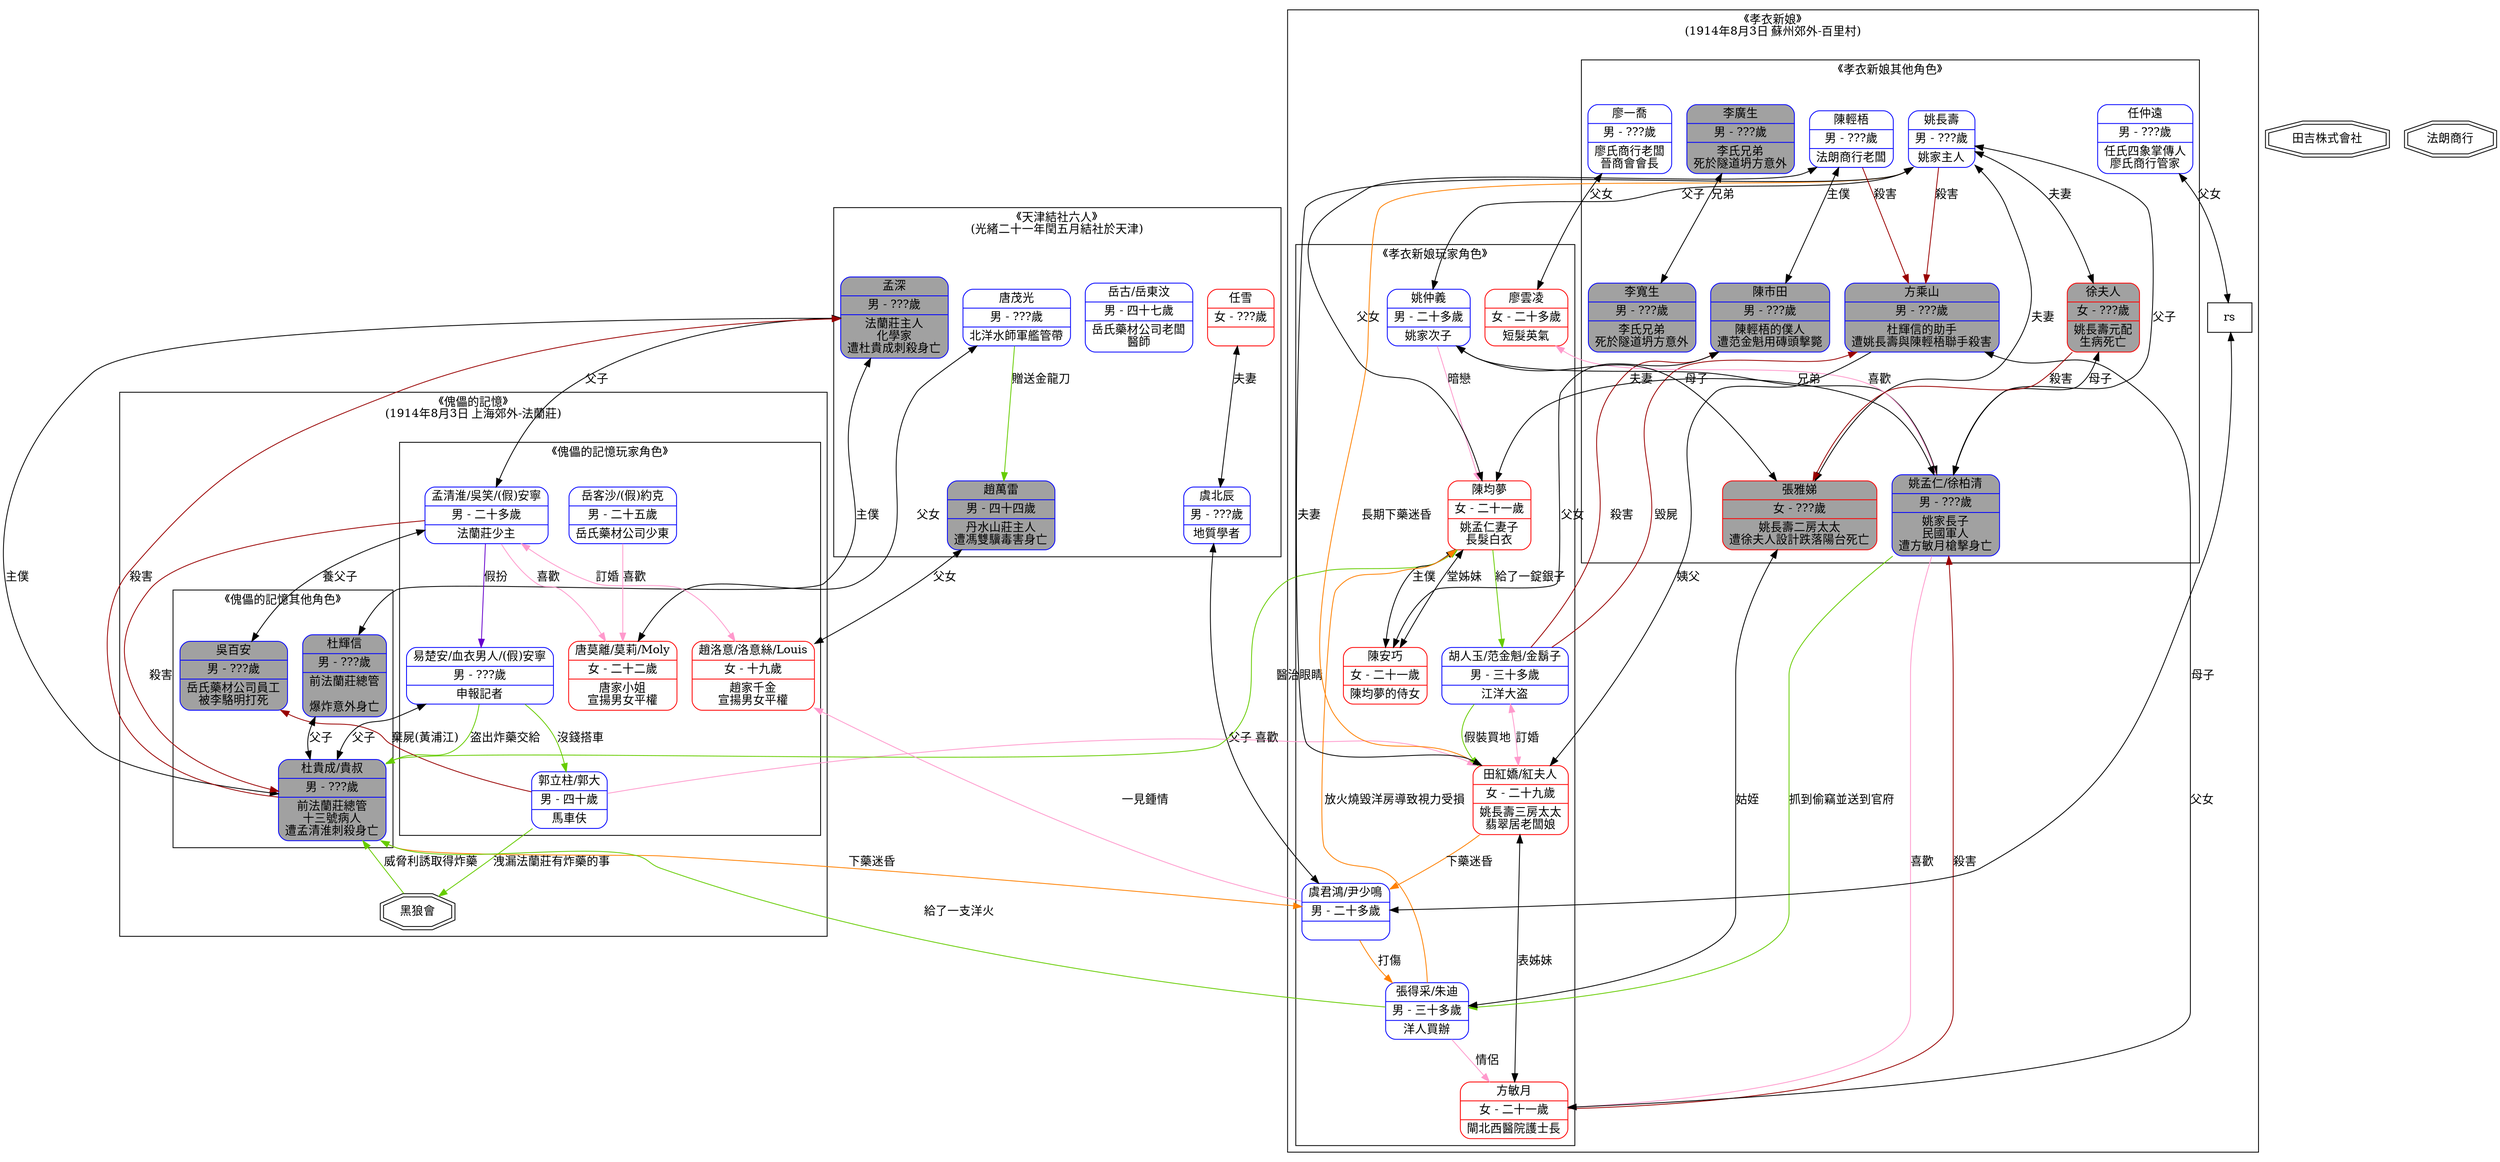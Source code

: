 digraph hmjq{
    //劇情題到的組織
    node [shape=doubleoctagon]
    hlh [label="黑狼會"]
    tjs [label="田吉株式會社"]
    flsh [label="法朗商行"]
    node [shape=record]
    subgraph cluster_天津結社 {
        graph [label="《天津結社六人》\n(光緒二十一年閏五月結社於天津)"]
        //定義人物
        zwl [label="{趙萬雷|男 - 四十四歲 | 丹水山莊主人\n遭馮雙驥毒害身亡}",color = "#0000ff", style="filled,rounded",fillcolor="#a1a1a1"];
        ms [label="{孟深|男 - ???歲 | 法蘭莊主人\n化學家\n遭杜貴成刺殺身亡}",color = "#0000ff", style="filled,rounded",fillcolor="#a1a1a1"];
        yg [label="{岳古/岳東汶|男 - 四十七歲 | 岳氏藥材公司老闆\n醫師}",color = "#0000ff",style="rounded"];
        tmg [label="{唐茂光|男 - ???歲 | 北洋水師軍艦管帶}",color = "#0000ff",style="rounded"];
        ybc [label="{虞北辰|男 - ???歲 | 地質學者}",color = "#0000ff",style="rounded"];
        rx [label="{任雪|女 - ???歲 | }",color = "#ff0000",style="rounded"];
        //定義關係
        rx -> ybc [label="夫妻", dir = both]
        tmg -> zwl [label = "贈送金龍刀",color = "#66cc00"]
      }
    subgraph cluster_傀儡的記憶{
        graph [label="《傀儡的記憶》\n(1914年8月3日 上海郊外-法蘭莊)"]
        //玩家操控角色
        subgraph cluster_傀儡的記憶玩家角色 {
            graph [label="《傀儡的記憶玩家角色》"]
            mqh [label="{孟清淮/吳笑/(假)安寧|男 - 二十多歲 | 法蘭莊少主}",color = "#0000ff", style="rounded"];
            yca [label="{易楚安/血衣男人/(假)安寧|男 - ???歲 | 申報記者}",color = "#0000ff", style="rounded"];
            yks [label="{岳客沙/(假)約克|男 - 二十五歲 | 岳氏藥材公司少東}",color = "#0000ff", style="rounded"];
            glz [label="{郭立柱/郭大|男 - 四十歲 | 馬車伕}",color = "#0000ff", style="rounded"];
            zly [label="{趙洛意/洛意絲/Louis|女 - 十九歲 |趙家千金\n宣揚男女平權 }",color = "#ff0000",style="rounded"];
            tml [label="{唐莫離/莫莉/Moly|女 - 二十二歲 |唐家小姐\n宣揚男女平權 }",color = "#ff0000",style="rounded"];
          }
        //其他角色
        subgraph cluster_傀儡的記憶其他角色 {
            graph [label="《傀儡的記憶其他角色》"]
            wba [label="{吳百安|男 - ???歲 | 岳氏藥材公司員工\n被李駱明打死}",color = "#0000ff", style="filled,rounded",fillcolor="#a1a1a1"];
            dgc [label="{杜貴成/貴叔|男 - ???歲 | 前法蘭莊總管\n十三號病人\n遭孟清淮刺殺身亡}",color = "#0000ff", style="filled,rounded",fillcolor="#a1a1a1"];
            dhx [label="{杜輝信|男 - ???歲 | 前法蘭莊總管\n\n爆炸意外身亡}",color = "#0000ff", style="filled,rounded",fillcolor="#a1a1a1"];
          }
        //父子
        ms -> mqh  [label="父子" dir= both]
        dhx -> dgc [label="父子" dir= both]
        dgc -> yca [label="父子" dir= both]
        //父女
        zwl -> zly [label="父女" dir= both]
        tmg -> tml [label="父女" dir= both]
        //養父子
        wba -> mqh [label="養父子" dir= both]
        //主僕
        ms -> dhx [label="主僕" dir= both]
        ms -> dgc [label="主僕" dir= both]
        //假扮
        mqh -> yca [label="假扮",color="#6600CC"]
        //訂婚
        mqh -> zly [label="訂婚",color="#ff99cc" dir= both]
        //戀愛
        mqh -> tml [label="喜歡",color="#ff99cc" ]
        yks -> tml [label="喜歡",color="#ff99cc" ]
        //殺害&棄屍
        dgc -> ms [label="殺害",color="#990000"]
        mqh -> dgc [label="殺害",color="#990000"]
        glz -> wba [label="棄屍(黃浦江)",color="#990000"]
        //劇情聯繫
        hlh -> dgc [label = "威脅利誘取得炸藥",color = "#66cc00"]
        yca -> dgc [label = "盗出炸藥交給",color = "#66cc00"]
        yca -> glz [label = "沒錢搭車",color = "#66cc00"]
        glz -> hlh [label = "洩漏法蘭莊有炸藥的事",color = "#66cc00"]
      }
    subgraph cluster_孝衣新娘{
        graph [label="《孝衣新娘》\n(1914年8月3日 蘇州郊外-百里村)"]
        //玩家操控角色
        subgraph cluster_孝衣新娘玩家角色 {
          graph [label="《孝衣新娘玩家角色》"]
          yzy [label="{姚仲義|男 - 二十多歲 |姚家次子}",color = "#0000ff", style="rounded"];
          hfr [label="{田紅嬌/紅夫人|女 - 二十九歲 |姚長壽三房太太\n翡翠居老闆娘}",color = "#ff0000",style="rounded"];
          yl  [label="{廖雲凌|女 - 二十多歲 |短髮英氣}",color = "#ff0000",style="rounded"];
          hry [label="{胡人玉/范金魁/金鬍子|男 - 三十多歲 |江洋大盗}",color = "#0000ff",style="rounded"];
          cjm [label="{陳均夢|女 - 二十一歲 |姚孟仁妻子\n長髮白衣}",color = "#ff0000",style="rounded"];
          yjh [label="{虞君鴻/尹少鳴|男 - 二十多歲 |}",color = "#0000ff", style="rounded"];
          fmy [label="{方敏月|女 - 二十一歲 |閘北西醫院護士長}",color = "#ff0000",style="rounded"];
          zdc [label="{張得采/朱迪|男 - 三十多歲 |洋人買辦}",color = "#0000ff", style="rounded"];
          caq [label="{陳安巧|女 - 二十一歲 |陳均夢的侍女}",color = "#ff0000",style="rounded"];
        }
        //其他角色
        subgraph cluster_孝衣新娘其他角色 {
          graph [label="《孝衣新娘其他角色》"]
          ymr [label="{姚孟仁/徐柏清|男 - ???歲 |姚家長子\n民國軍人\n遭方敏月槍擊身亡}",color = "#0000ff", style="filled,rounded",fillcolor="#a1a1a1"];
          ycs [label="{姚長壽|男 - ???歲 |姚家主人}",color = "#0000ff", style="rounded"];
          rdy [label="{任仲遠|男 - ???歲 |任氏四象掌傳人\n廖氏商行管家}",color = "#0000ff", style="rounded"];
          lyq [label="{廖一喬|男 - ???歲 |廖氏商行老闆\n晉商會會長}",color = "#0000ff", style="rounded"];
          cqw [label="{陳輕梧|男 - ???歲 |法朗商行老闆}",color = "#0000ff", style="rounded"];
          cst [label="{陳市田|男 - ???歲 |陳輕梧的僕人\n遭范金魁用磚頭擊斃}",color = "#0000ff", style="filled,rounded",fillcolor="#a1a1a1"];
          fcs [label="{方乘山|男 - ???歲 |杜輝信的助手\n遭姚長壽與陳輕梧聯手殺害}",color = "#0000ff", style="filled,rounded",fillcolor="#a1a1a1"];
          xfr [label="{徐夫人|女 - ???歲 |姚長壽元配\n生病死亡}",color = "#ff0000", style="filled,rounded",fillcolor="#a1a1a1"];
          zyt [label="{張雅娣|女 - ???歲 |姚長壽二房太太\n遭徐夫人設計跌落陽台死亡}",color = "#ff0000", style="filled,rounded",fillcolor="#a1a1a1"];
          lgs [label="{李廣生|男 - ???歲 |李氏兄弟\n死於隧道坍方意外}",color = "#0000ff", style="filled,rounded",fillcolor="#a1a1a1"];
          lks [label="{李寬生|男 - ???歲 |李氏兄弟\n死於隧道坍方意外}",color = "#0000ff", style="filled,rounded",fillcolor="#a1a1a1"];
        }
        //父子
        ycs -> ymr [label="父子" dir= both]
        ycs -> yzy [label="父子" dir= both]
        ybc -> yjh [label="父子" dir= both]
        //父女
        cqw -> cjm [label="父女" dir= both]
        cst -> caq [label="父女" dir= both]
        rdy -> rs [label="父女" dir= both]
        fcs -> fmy [label="父女" dir= both]
        lyq -> yl [label="父女" dir= both]
        //母子
        rs -> yjh [label="母子" dir= both]
        xfr -> ymr [label="母子" dir= both]
        zyt -> yzy [label="母子" dir= both]
        //夫妻
        ycs -> xfr [label="夫妻" dir= both]
        ycs -> zyt [label="夫妻" dir= both]
        ycs -> hfr [label="夫妻" dir= both]
        ymr -> cjm [label="夫妻" dir= both]
        //兄弟
        ymr -> yzy [label="兄弟" dir= both]
        lgs -> lks [label="兄弟" dir= both]
        //訂婚
        hry -> hfr [label="訂婚",color="#ff99cc" dir= both]
        //姑姪
        zyt -> zdc [label="姑姪" dir= both]
        //堂表姊妹
        cjm -> caq [label="堂姊妹" dir= both]
        fmy -> hfr [label="表姊妹" dir= both]
        //其他親戚
        fcs -> hfr [label="姨父"]

        //主僕
        cjm -> caq [label="主僕" dir= both]
        cqw -> cst [label="主僕" dir= both]
        //戀愛
        yjh -> zly [label="一見鍾情",color="#ff99cc"]
        yzy -> cjm [label="暗戀",color="#ff99cc"]
        ymr -> fmy [label="喜歡",color="#ff99cc"]
        ymr -> yl [label="喜歡",color="#ff99cc"]
        zdc -> fmy [label="情侶",color="#ff99cc"]
        glz -> hfr  [label="喜歡",color="#ff99cc"]
        //殺害&毀屍
        fmy -> ymr [label="殺害",color="#990000"]
        hry -> cst [label="殺害",color="#990000"]
        ycs -> fcs [label="殺害",color="#990000"]
        cqw -> fcs [label="殺害",color="#990000"]
        xfr -> zyt [label="殺害",color="#990000"]
        hry -> fcs [label="毀屍",color="#990000"]
        //傷害
        yjh -> zdc [label="打傷",color="#ff8000"]
        zdc -> cjm [label="放火燒毀洋房導致視力受損",color="#ff8000"]
        dgc -> yjh [label="下藥迷昏",color="#ff8000"]
        hfr -> yjh [label="下藥迷昏",color="#ff8000"]
        hfr -> ycs [label="長期下藥迷昏",color="#ff8000"]
        //劇情聯繫
        cjm -> hry [label = "給了一錠銀子",color = "#66cc00"]
        dgc -> cjm [label = "醫治眼睛",color = "#66cc00"]
        hry -> hfr [label = "假裝買地",color = "#66cc00"]
        ymr -> zdc [label = "抓到偷竊並送到官府",color = "#66cc00"]
        zdc -> dgc [label = "給了一支洋火",color = "#66cc00"]




    }
}

